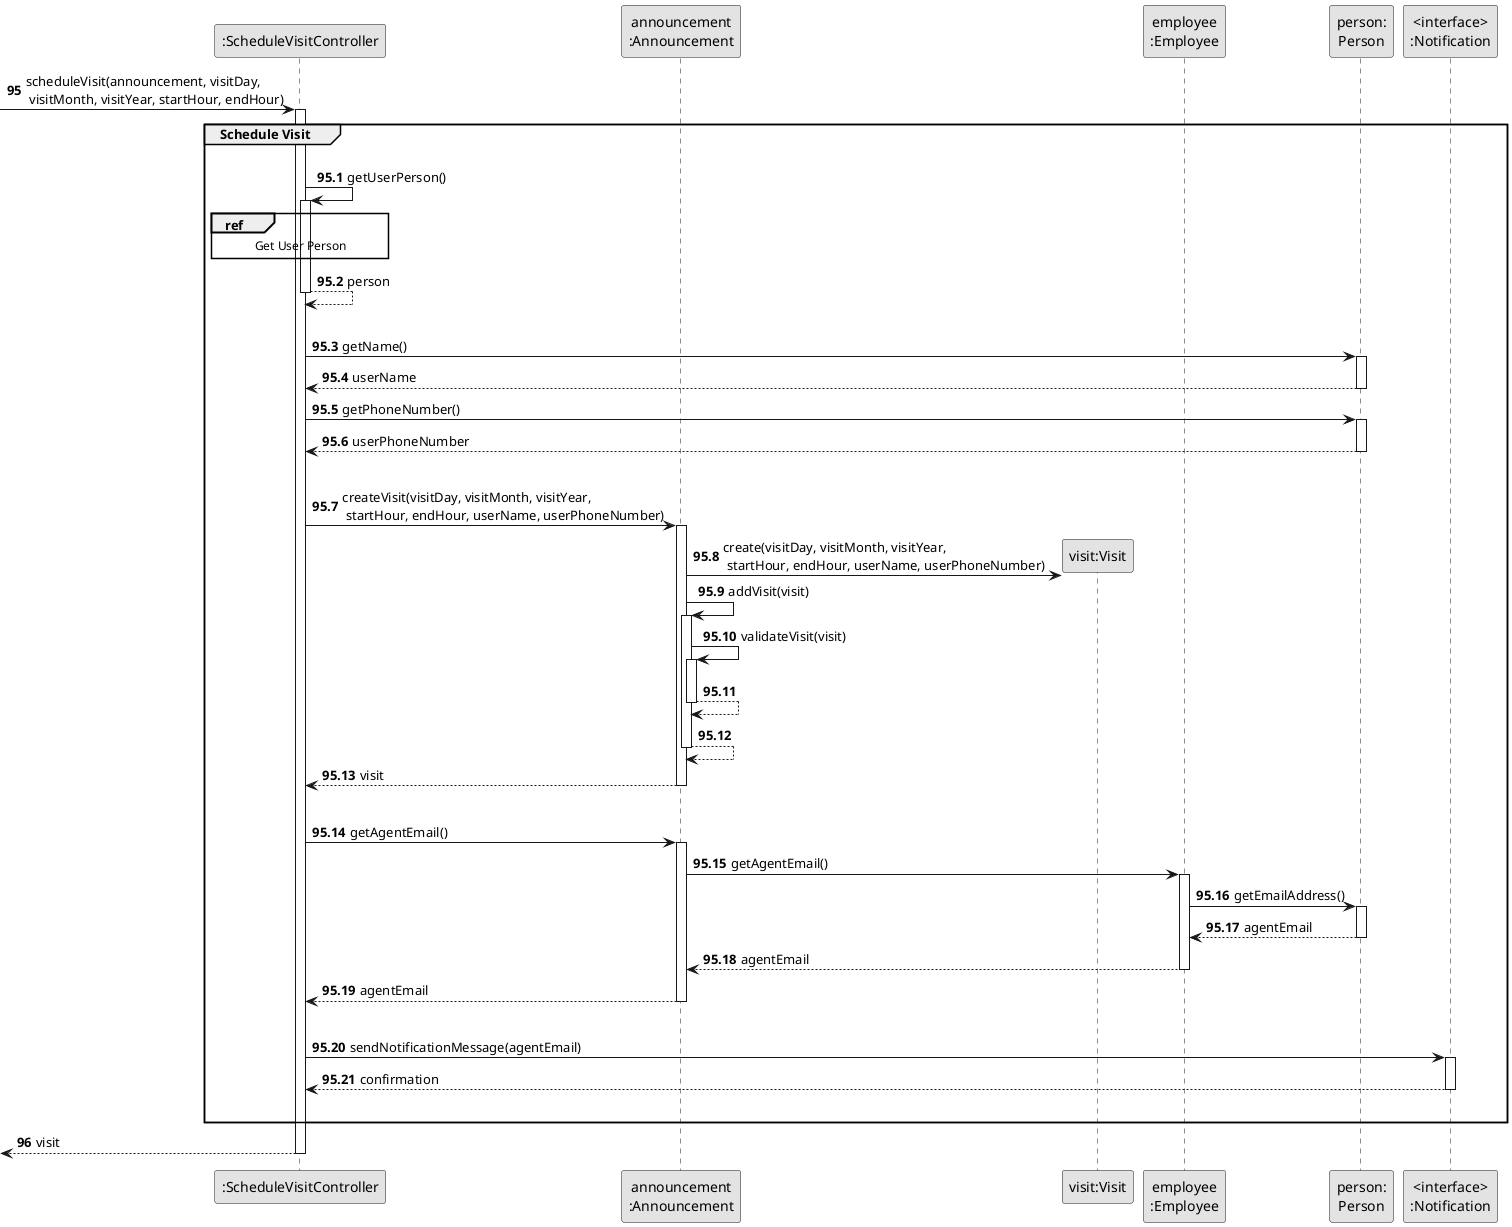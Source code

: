 @startuml
skinparam monochrome true
skinparam packageStyle rectangle
skinparam shadowing false

participant ":ScheduleVisitController" as CTRL
participant "announcement\n:Announcement" as ANNOUNCE
participant "visit:Visit" as VST
participant "employee\n:Employee" as EMP
participant "person:\nPerson" as PERSON
participant "<interface>\n:Notification" as NOTIFICATION


autonumber 95

    -> CTRL : scheduleVisit(announcement, visitDay,\n visitMonth, visitYear, startHour, endHour)
    activate CTRL

    autonumber 95.1

    group Schedule Visit
   |||
           CTRL -> CTRL : getUserPerson()
           activate CTRL
               ref over CTRL
                   Get User Person
               end ref
               CTRL --> CTRL : person
           deactivate CTRL
|||
    CTRL -> PERSON : getName()
    activate PERSON

        PERSON --> CTRL : userName
    deactivate PERSON


    CTRL -> PERSON : getPhoneNumber()
    activate PERSON

        PERSON --> CTRL : userPhoneNumber
    deactivate PERSON
|||
    CTRL -> ANNOUNCE : createVisit(visitDay, visitMonth, visitYear,\n startHour, endHour, userName, userPhoneNumber)
    activate ANNOUNCE

    ANNOUNCE -> VST** : create(visitDay, visitMonth, visitYear,\n startHour, endHour, userName, userPhoneNumber)

     ANNOUNCE -> ANNOUNCE : addVisit(visit)
     activate ANNOUNCE

     ANNOUNCE -> ANNOUNCE : validateVisit(visit)
     activate ANNOUNCE

        ANNOUNCE --> ANNOUNCE
     deactivate ANNOUNCE

     ANNOUNCE --> ANNOUNCE
     deactivate ANNOUNCE

        ANNOUNCE --> CTRL : visit
    deactivate ANNOUNCE
|||
    CTRL -> ANNOUNCE: getAgentEmail()
    activate ANNOUNCE

    ANNOUNCE -> EMP : getAgentEmail()
    activate EMP

    EMP -> PERSON : getEmailAddress()
    activate PERSON

       PERSON --> EMP : agentEmail
    deactivate PERSON

       EMP --> ANNOUNCE : agentEmail
    deactivate EMP

       ANNOUNCE --> CTRL : agentEmail
    deactivate ANNOUNCE
|||
    CTRL -> NOTIFICATION : sendNotificationMessage(agentEmail)
    activate NOTIFICATION

        NOTIFICATION --> CTRL : confirmation
    deactivate NOTIFICATION
|||
    end group

    autonumber 96
        <-- CTRL : visit
    deactivate CTRL

@enduml